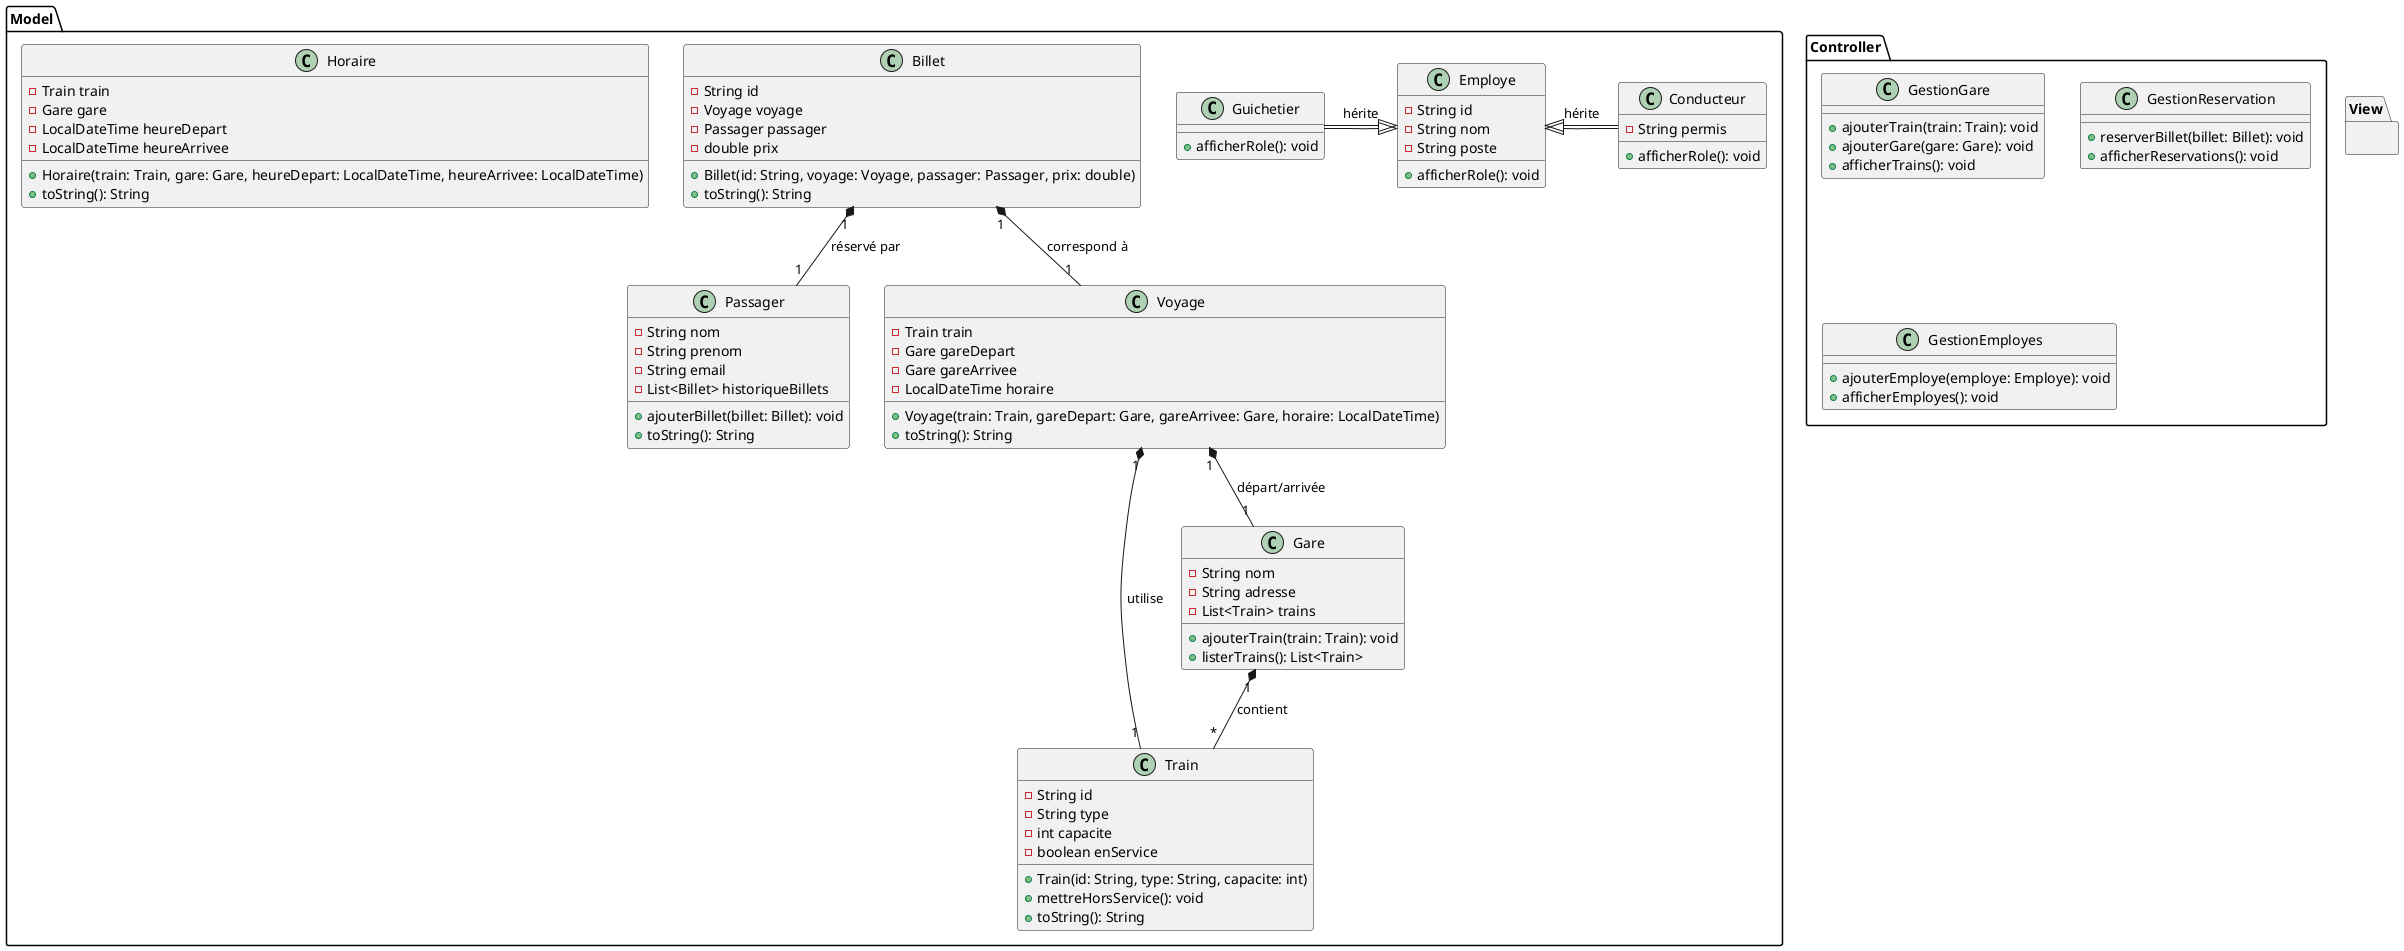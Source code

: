 @startuml
'https://plantuml.com/sequence-diagram

package "Model" {
    ' Définition des classes principales
    class Train {
        - String id
        - String type
        - int capacite
        - boolean enService
        + Train(id: String, type: String, capacite: int)
        + mettreHorsService(): void
        + toString(): String
    }

    class Gare {
        - String nom
        - String adresse
        - List<Train> trains
        + ajouterTrain(train: Train): void
        + listerTrains(): List<Train>
    }

    class Passager {
        - String nom
        - String prenom
        - String email
        - List<Billet> historiqueBillets
        + ajouterBillet(billet: Billet): void
        + toString(): String
    }

    class Billet {
        - String id
        - Voyage voyage
        - Passager passager
        - double prix
        + Billet(id: String, voyage: Voyage, passager: Passager, prix: double)
        + toString(): String
    }

    class Voyage {
        - Train train
        - Gare gareDepart
        - Gare gareArrivee
        - LocalDateTime horaire
        + Voyage(train: Train, gareDepart: Gare, gareArrivee: Gare, horaire: LocalDateTime)
        + toString(): String
    }

    class Horaire {
        - Train train
        - Gare gare
        - LocalDateTime heureDepart
        - LocalDateTime heureArrivee
        + Horaire(train: Train, gare: Gare, heureDepart: LocalDateTime, heureArrivee: LocalDateTime)
        + toString(): String
    }

    class Employe {
        - String id
        - String nom
        - String poste
        + afficherRole(): void
    }

    class Conducteur extends Employe {
        - String permis
        + afficherRole(): void
    }

    class Guichetier extends Employe {
        + afficherRole(): void
    }

    Gare "1" *-- "*" Train : contient
    Voyage "1" *-- "1" Train : utilise
    Voyage "1" *-- "1" Gare : départ/arrivée
    Billet "1" *-- "1" Voyage : correspond à
    Billet "1" *-- "1" Passager : réservé par
    Conducteur -|> Employe : hérite
    Guichetier -|> Employe : hérite

}

package "View"{


}

package "Controller"{
        class GestionGare {
            + ajouterTrain(train: Train): void
            + ajouterGare(gare: Gare): void
            + afficherTrains(): void
        }

        class GestionReservation {
            + reserverBillet(billet: Billet): void
            + afficherReservations(): void
        }

        class GestionEmployes {
            + ajouterEmploye(employe: Employe): void
            + afficherEmployes(): void
        }
}
@enduml